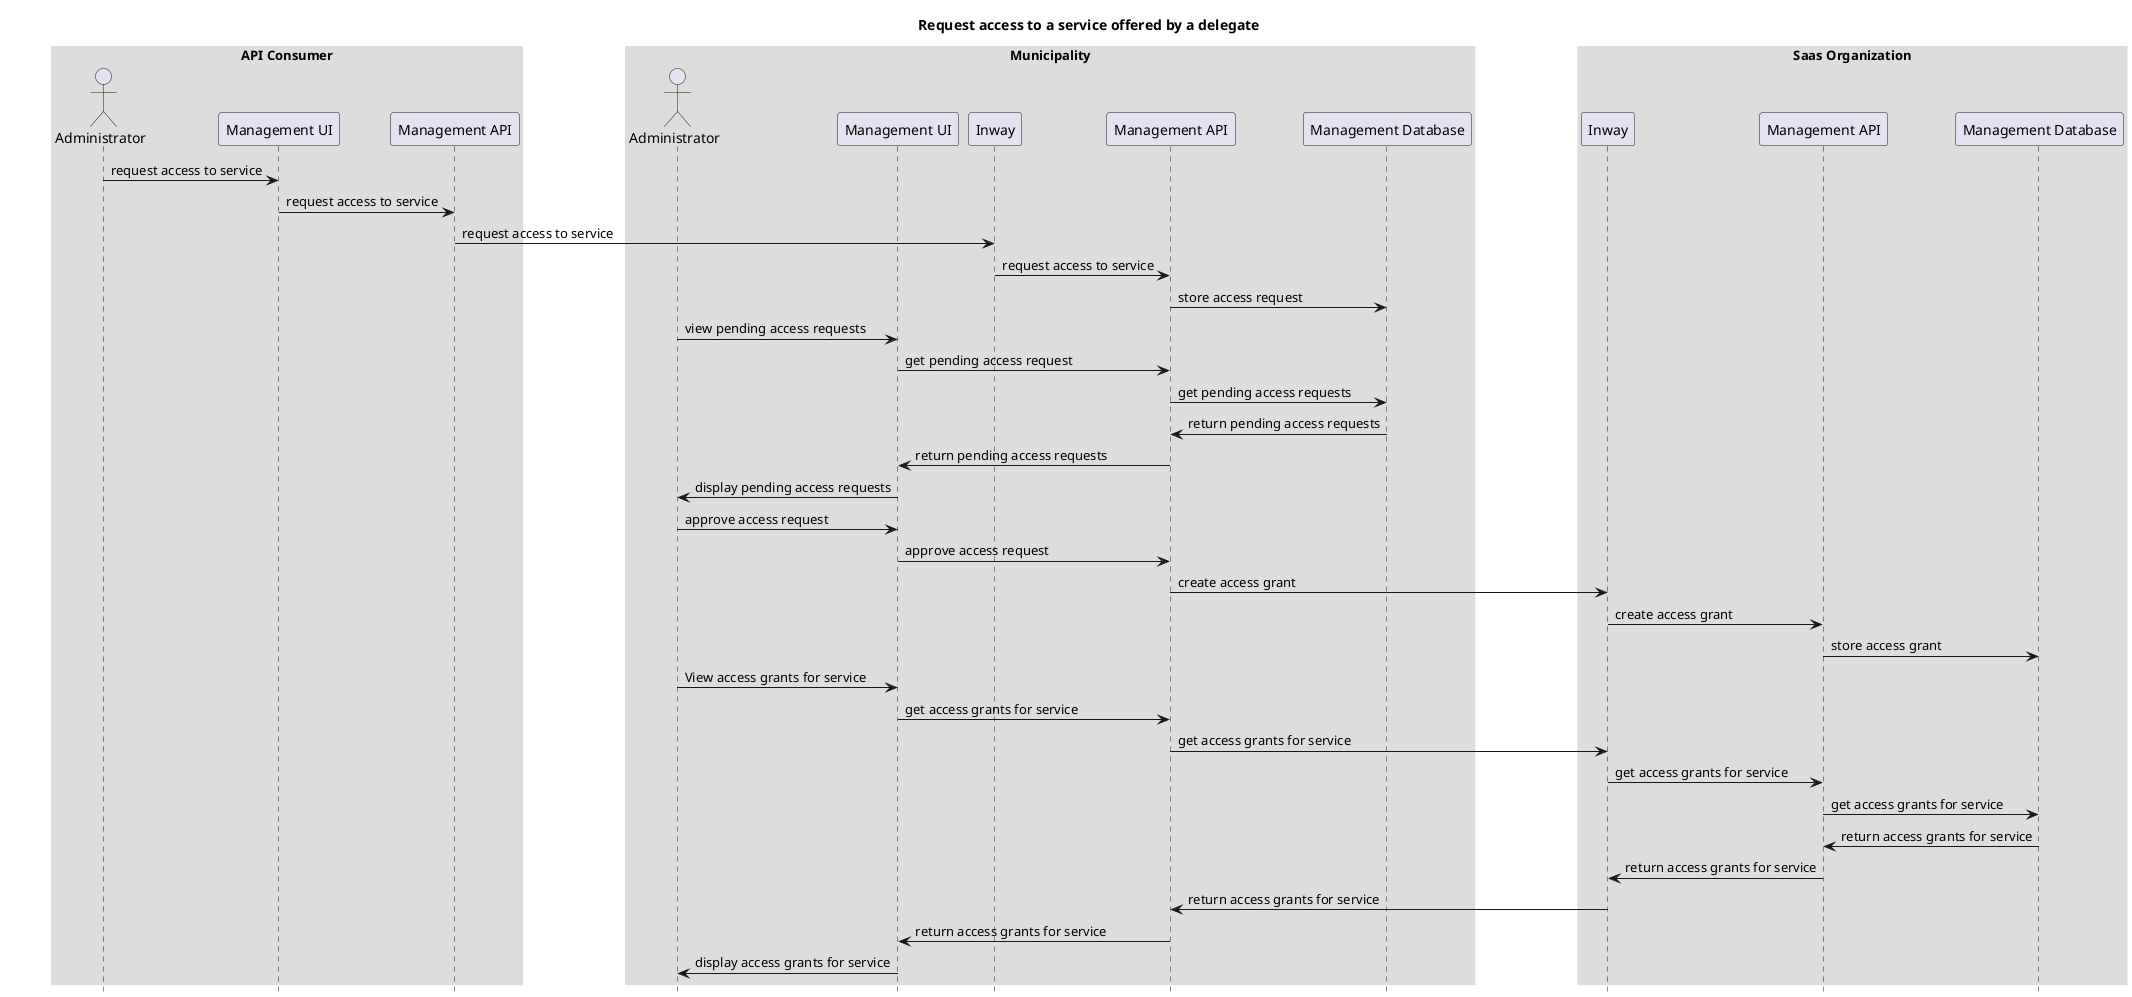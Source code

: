 @startuml
title: Request access to a service offered by a delegate

skinparam sequenceBoxBorderColor #transparent
skinparam boxPadding 50
hide footbox

box "API Consumer"
actor "Administrator" as administratorConsumer
participant "Management UI" as managementUIConsumer
participant "Management API" as managementAPIConsumer
end box

box "Municipality"
actor "Administrator" as administratorMunicipality
participant "Management UI" as managementUIMunicipality
participant "Inway" as inwayMunicipality
participant "Management API" as managementAPIMunicipality
participant "Management Database" as managementDatabaseMunicipality
end box

box "Saas Organization"
participant "Inway" as inwaySaasOrganization
participant "Management API" as managementAPISaasOrganization
participant "Management Database" as managementDatabaseSaasOrganization
end box

administratorConsumer -> managementUIConsumer: request access to service
managementUIConsumer -> managementAPIConsumer: request access to service
managementAPIConsumer -> inwayMunicipality: request access to service
inwayMunicipality -> managementAPIMunicipality: request access to service
managementAPIMunicipality -> managementDatabaseMunicipality: store access request
administratorMunicipality -> managementUIMunicipality: view pending access requests
managementUIMunicipality -> managementAPIMunicipality: get pending access request
managementAPIMunicipality -> managementDatabaseMunicipality: get pending access requests
managementDatabaseMunicipality -> managementAPIMunicipality: return pending access requests
managementAPIMunicipality -> managementUIMunicipality: return pending access requests
managementUIMunicipality -> administratorMunicipality: display pending access requests
administratorMunicipality -> managementUIMunicipality: approve access request
managementUIMunicipality -> managementAPIMunicipality: approve access request
managementAPIMunicipality -> inwaySaasOrganization: create access grant
inwaySaasOrganization -> managementAPISaasOrganization: create access grant
managementAPISaasOrganization -> managementDatabaseSaasOrganization: store access grant
administratorMunicipality -> managementUIMunicipality: View access grants for service
managementUIMunicipality -> managementAPIMunicipality: get access grants for service
managementAPIMunicipality -> inwaySaasOrganization: get access grants for service
inwaySaasOrganization -> managementAPISaasOrganization: get access grants for service
managementAPISaasOrganization -> managementDatabaseSaasOrganization: get access grants for service
managementDatabaseSaasOrganization -> managementAPISaasOrganization: return access grants for service
managementAPISaasOrganization -> inwaySaasOrganization: return access grants for service
inwaySaasOrganization -> managementAPIMunicipality: return access grants for service
managementAPIMunicipality -> managementUIMunicipality: return access grants for service
managementUIMunicipality -> administratorMunicipality: display access grants for service
@enduml
